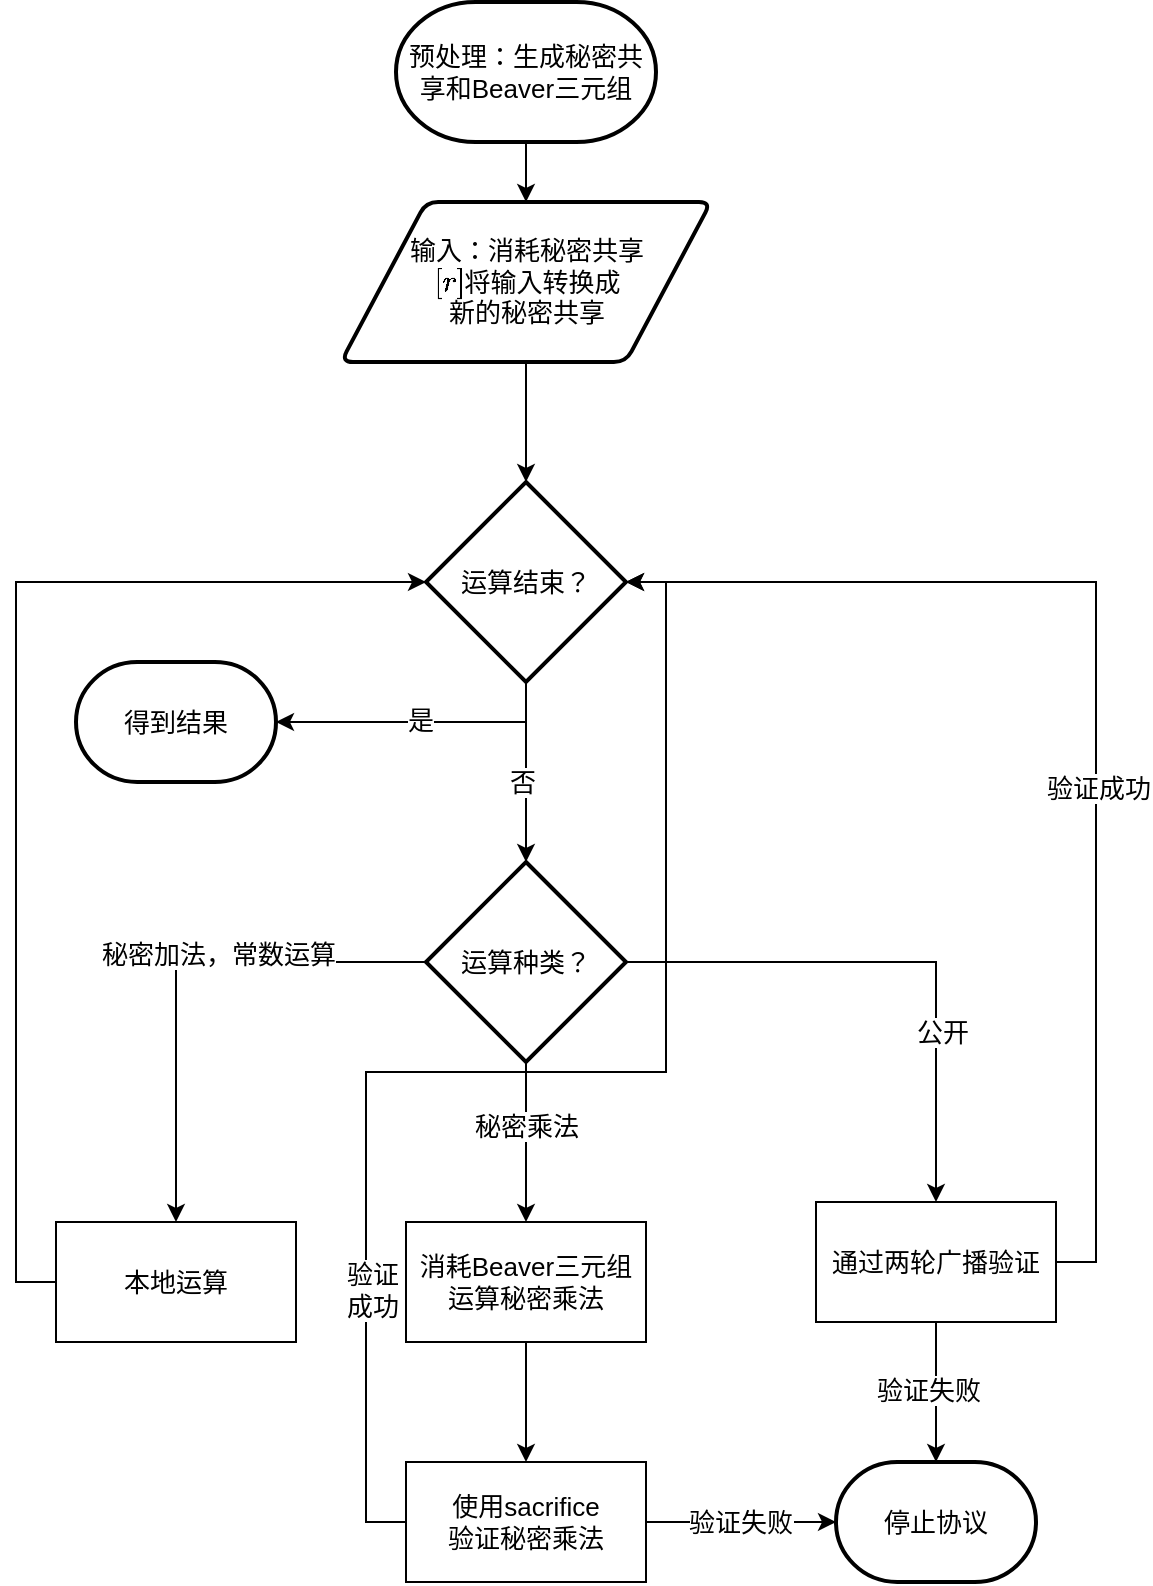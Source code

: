 <mxfile version="14.7.1" type="github">
  <diagram id="C5RBs43oDa-KdzZeNtuy" name="Page-1">
    <mxGraphModel dx="946" dy="536" grid="1" gridSize="10" guides="1" tooltips="1" connect="1" arrows="1" fold="1" page="1" pageScale="1" pageWidth="827" pageHeight="1169" math="1" shadow="0">
      <root>
        <mxCell id="WIyWlLk6GJQsqaUBKTNV-0" />
        <mxCell id="WIyWlLk6GJQsqaUBKTNV-1" parent="WIyWlLk6GJQsqaUBKTNV-0" />
        <mxCell id="vKn0vAI7lJOk2YTOMezV-2" style="edgeStyle=orthogonalEdgeStyle;rounded=0;orthogonalLoop=1;jettySize=auto;html=1;exitX=0.5;exitY=1;exitDx=0;exitDy=0;exitPerimeter=0;fontSize=13;" parent="WIyWlLk6GJQsqaUBKTNV-1" source="vKn0vAI7lJOk2YTOMezV-0" target="vKn0vAI7lJOk2YTOMezV-1" edge="1">
          <mxGeometry relative="1" as="geometry" />
        </mxCell>
        <mxCell id="vKn0vAI7lJOk2YTOMezV-0" value="预处理：生成秘密共享和Beaver三元组" style="strokeWidth=2;html=1;shape=mxgraph.flowchart.terminator;whiteSpace=wrap;fontSize=13;" parent="WIyWlLk6GJQsqaUBKTNV-1" vertex="1">
          <mxGeometry x="280" y="200" width="130" height="70" as="geometry" />
        </mxCell>
        <mxCell id="vKn0vAI7lJOk2YTOMezV-4" value="" style="edgeStyle=orthogonalEdgeStyle;rounded=0;orthogonalLoop=1;jettySize=auto;html=1;fontSize=13;" parent="WIyWlLk6GJQsqaUBKTNV-1" source="vKn0vAI7lJOk2YTOMezV-1" target="vKn0vAI7lJOk2YTOMezV-3" edge="1">
          <mxGeometry relative="1" as="geometry" />
        </mxCell>
        <mxCell id="vKn0vAI7lJOk2YTOMezV-1" value="输入：消耗秘密共享&lt;br&gt;\([r]\)将输入转换成&lt;br&gt;新的秘密共享" style="shape=parallelogram;html=1;strokeWidth=2;perimeter=parallelogramPerimeter;whiteSpace=wrap;rounded=1;arcSize=12;size=0.23;fontSize=13;" parent="WIyWlLk6GJQsqaUBKTNV-1" vertex="1">
          <mxGeometry x="252.5" y="300" width="185" height="80" as="geometry" />
        </mxCell>
        <mxCell id="vKn0vAI7lJOk2YTOMezV-37" style="edgeStyle=orthogonalEdgeStyle;rounded=0;orthogonalLoop=1;jettySize=auto;html=1;exitX=0.5;exitY=1;exitDx=0;exitDy=0;exitPerimeter=0;fontSize=13;" parent="WIyWlLk6GJQsqaUBKTNV-1" source="vKn0vAI7lJOk2YTOMezV-3" target="vKn0vAI7lJOk2YTOMezV-34" edge="1">
          <mxGeometry relative="1" as="geometry" />
        </mxCell>
        <mxCell id="vKn0vAI7lJOk2YTOMezV-38" value="是" style="edgeLabel;html=1;align=center;verticalAlign=middle;resizable=0;points=[];fontSize=13;" parent="vKn0vAI7lJOk2YTOMezV-37" vertex="1" connectable="0">
          <mxGeometry x="0.007" y="-1" relative="1" as="geometry">
            <mxPoint as="offset" />
          </mxGeometry>
        </mxCell>
        <mxCell id="vKn0vAI7lJOk2YTOMezV-42" style="edgeStyle=orthogonalEdgeStyle;rounded=0;orthogonalLoop=1;jettySize=auto;html=1;exitX=0.5;exitY=1;exitDx=0;exitDy=0;exitPerimeter=0;fontSize=13;" parent="WIyWlLk6GJQsqaUBKTNV-1" source="vKn0vAI7lJOk2YTOMezV-3" target="vKn0vAI7lJOk2YTOMezV-6" edge="1">
          <mxGeometry relative="1" as="geometry" />
        </mxCell>
        <mxCell id="vKn0vAI7lJOk2YTOMezV-43" value="否" style="edgeLabel;html=1;align=center;verticalAlign=middle;resizable=0;points=[];fontSize=13;" parent="vKn0vAI7lJOk2YTOMezV-42" vertex="1" connectable="0">
          <mxGeometry x="0.1" y="-2" relative="1" as="geometry">
            <mxPoint as="offset" />
          </mxGeometry>
        </mxCell>
        <mxCell id="vKn0vAI7lJOk2YTOMezV-3" value="运算结束？" style="strokeWidth=2;html=1;shape=mxgraph.flowchart.decision;whiteSpace=wrap;fontSize=13;" parent="WIyWlLk6GJQsqaUBKTNV-1" vertex="1">
          <mxGeometry x="295" y="440" width="100" height="100" as="geometry" />
        </mxCell>
        <mxCell id="vKn0vAI7lJOk2YTOMezV-10" style="edgeStyle=orthogonalEdgeStyle;rounded=0;orthogonalLoop=1;jettySize=auto;html=1;exitX=0;exitY=0.5;exitDx=0;exitDy=0;exitPerimeter=0;entryX=0.5;entryY=0;entryDx=0;entryDy=0;fontSize=13;" parent="WIyWlLk6GJQsqaUBKTNV-1" source="vKn0vAI7lJOk2YTOMezV-6" target="vKn0vAI7lJOk2YTOMezV-7" edge="1">
          <mxGeometry relative="1" as="geometry" />
        </mxCell>
        <mxCell id="vKn0vAI7lJOk2YTOMezV-11" value="秘密加法，常数运算" style="edgeLabel;html=1;align=center;verticalAlign=middle;resizable=0;points=[];fontSize=13;" parent="vKn0vAI7lJOk2YTOMezV-10" vertex="1" connectable="0">
          <mxGeometry x="-0.18" y="-4" relative="1" as="geometry">
            <mxPoint as="offset" />
          </mxGeometry>
        </mxCell>
        <mxCell id="vKn0vAI7lJOk2YTOMezV-12" style="edgeStyle=orthogonalEdgeStyle;rounded=0;orthogonalLoop=1;jettySize=auto;html=1;exitX=0.5;exitY=1;exitDx=0;exitDy=0;exitPerimeter=0;fontSize=13;" parent="WIyWlLk6GJQsqaUBKTNV-1" source="vKn0vAI7lJOk2YTOMezV-6" target="vKn0vAI7lJOk2YTOMezV-8" edge="1">
          <mxGeometry relative="1" as="geometry" />
        </mxCell>
        <mxCell id="vKn0vAI7lJOk2YTOMezV-13" value="秘密乘法" style="edgeLabel;html=1;align=center;verticalAlign=middle;resizable=0;points=[];fontSize=13;" parent="vKn0vAI7lJOk2YTOMezV-12" vertex="1" connectable="0">
          <mxGeometry x="-0.2" relative="1" as="geometry">
            <mxPoint as="offset" />
          </mxGeometry>
        </mxCell>
        <mxCell id="vKn0vAI7lJOk2YTOMezV-14" style="edgeStyle=orthogonalEdgeStyle;rounded=0;orthogonalLoop=1;jettySize=auto;html=1;exitX=1;exitY=0.5;exitDx=0;exitDy=0;exitPerimeter=0;entryX=0.5;entryY=0;entryDx=0;entryDy=0;fontSize=13;" parent="WIyWlLk6GJQsqaUBKTNV-1" source="vKn0vAI7lJOk2YTOMezV-6" target="vKn0vAI7lJOk2YTOMezV-9" edge="1">
          <mxGeometry relative="1" as="geometry" />
        </mxCell>
        <mxCell id="vKn0vAI7lJOk2YTOMezV-15" value="公开" style="edgeLabel;html=1;align=center;verticalAlign=middle;resizable=0;points=[];fontSize=13;" parent="vKn0vAI7lJOk2YTOMezV-14" vertex="1" connectable="0">
          <mxGeometry x="0.38" y="3" relative="1" as="geometry">
            <mxPoint as="offset" />
          </mxGeometry>
        </mxCell>
        <mxCell id="vKn0vAI7lJOk2YTOMezV-6" value="运算种类？" style="strokeWidth=2;html=1;shape=mxgraph.flowchart.decision;whiteSpace=wrap;fontSize=13;" parent="WIyWlLk6GJQsqaUBKTNV-1" vertex="1">
          <mxGeometry x="295" y="630" width="100" height="100" as="geometry" />
        </mxCell>
        <mxCell id="vKn0vAI7lJOk2YTOMezV-23" style="edgeStyle=orthogonalEdgeStyle;rounded=0;orthogonalLoop=1;jettySize=auto;html=1;exitX=0;exitY=0.5;exitDx=0;exitDy=0;entryX=0;entryY=0.5;entryDx=0;entryDy=0;entryPerimeter=0;fontSize=13;" parent="WIyWlLk6GJQsqaUBKTNV-1" source="vKn0vAI7lJOk2YTOMezV-7" target="vKn0vAI7lJOk2YTOMezV-3" edge="1">
          <mxGeometry relative="1" as="geometry" />
        </mxCell>
        <mxCell id="vKn0vAI7lJOk2YTOMezV-7" value="本地运算" style="rounded=0;whiteSpace=wrap;html=1;fontSize=13;" parent="WIyWlLk6GJQsqaUBKTNV-1" vertex="1">
          <mxGeometry x="110" y="810" width="120" height="60" as="geometry" />
        </mxCell>
        <mxCell id="vKn0vAI7lJOk2YTOMezV-16" style="edgeStyle=orthogonalEdgeStyle;rounded=0;orthogonalLoop=1;jettySize=auto;html=1;exitX=0.5;exitY=1;exitDx=0;exitDy=0;fontSize=13;" parent="WIyWlLk6GJQsqaUBKTNV-1" source="vKn0vAI7lJOk2YTOMezV-8" edge="1">
          <mxGeometry relative="1" as="geometry">
            <mxPoint x="345" y="850" as="targetPoint" />
          </mxGeometry>
        </mxCell>
        <mxCell id="vKn0vAI7lJOk2YTOMezV-41" style="edgeStyle=orthogonalEdgeStyle;rounded=0;orthogonalLoop=1;jettySize=auto;html=1;exitX=0.5;exitY=1;exitDx=0;exitDy=0;fontSize=13;" parent="WIyWlLk6GJQsqaUBKTNV-1" source="vKn0vAI7lJOk2YTOMezV-8" target="vKn0vAI7lJOk2YTOMezV-17" edge="1">
          <mxGeometry relative="1" as="geometry" />
        </mxCell>
        <mxCell id="vKn0vAI7lJOk2YTOMezV-8" value="消耗Beaver三元组运算秘密乘法" style="rounded=0;whiteSpace=wrap;html=1;fontSize=13;" parent="WIyWlLk6GJQsqaUBKTNV-1" vertex="1">
          <mxGeometry x="285" y="810" width="120" height="60" as="geometry" />
        </mxCell>
        <mxCell id="vKn0vAI7lJOk2YTOMezV-21" style="edgeStyle=orthogonalEdgeStyle;rounded=0;orthogonalLoop=1;jettySize=auto;html=1;exitX=0.5;exitY=1;exitDx=0;exitDy=0;fontSize=13;" parent="WIyWlLk6GJQsqaUBKTNV-1" source="vKn0vAI7lJOk2YTOMezV-9" target="vKn0vAI7lJOk2YTOMezV-18" edge="1">
          <mxGeometry relative="1" as="geometry" />
        </mxCell>
        <mxCell id="vKn0vAI7lJOk2YTOMezV-22" value="验证失败" style="edgeLabel;html=1;align=center;verticalAlign=middle;resizable=0;points=[];fontSize=13;" parent="vKn0vAI7lJOk2YTOMezV-21" vertex="1" connectable="0">
          <mxGeometry x="-0.04" y="-4" relative="1" as="geometry">
            <mxPoint as="offset" />
          </mxGeometry>
        </mxCell>
        <mxCell id="vKn0vAI7lJOk2YTOMezV-27" style="edgeStyle=orthogonalEdgeStyle;rounded=0;orthogonalLoop=1;jettySize=auto;html=1;exitX=1;exitY=0.5;exitDx=0;exitDy=0;entryX=1;entryY=0.5;entryDx=0;entryDy=0;entryPerimeter=0;fontSize=13;" parent="WIyWlLk6GJQsqaUBKTNV-1" source="vKn0vAI7lJOk2YTOMezV-9" target="vKn0vAI7lJOk2YTOMezV-3" edge="1">
          <mxGeometry relative="1" as="geometry">
            <mxPoint x="480" y="500" as="targetPoint" />
          </mxGeometry>
        </mxCell>
        <mxCell id="vKn0vAI7lJOk2YTOMezV-28" value="验证成功" style="edgeLabel;html=1;align=center;verticalAlign=middle;resizable=0;points=[];fontSize=13;" parent="vKn0vAI7lJOk2YTOMezV-27" vertex="1" connectable="0">
          <mxGeometry x="-0.135" y="-1" relative="1" as="geometry">
            <mxPoint as="offset" />
          </mxGeometry>
        </mxCell>
        <mxCell id="vKn0vAI7lJOk2YTOMezV-9" value="通过两轮广播验证" style="rounded=0;whiteSpace=wrap;html=1;fontSize=13;" parent="WIyWlLk6GJQsqaUBKTNV-1" vertex="1">
          <mxGeometry x="490" y="800" width="120" height="60" as="geometry" />
        </mxCell>
        <mxCell id="vKn0vAI7lJOk2YTOMezV-19" style="edgeStyle=orthogonalEdgeStyle;rounded=0;orthogonalLoop=1;jettySize=auto;html=1;exitX=1;exitY=0.5;exitDx=0;exitDy=0;fontSize=13;" parent="WIyWlLk6GJQsqaUBKTNV-1" source="vKn0vAI7lJOk2YTOMezV-17" target="vKn0vAI7lJOk2YTOMezV-18" edge="1">
          <mxGeometry relative="1" as="geometry" />
        </mxCell>
        <mxCell id="vKn0vAI7lJOk2YTOMezV-20" value="验证失败" style="edgeLabel;html=1;align=center;verticalAlign=middle;resizable=0;points=[];fontSize=13;" parent="vKn0vAI7lJOk2YTOMezV-19" vertex="1" connectable="0">
          <mxGeometry x="-0.012" relative="1" as="geometry">
            <mxPoint as="offset" />
          </mxGeometry>
        </mxCell>
        <mxCell id="vKn0vAI7lJOk2YTOMezV-24" style="edgeStyle=orthogonalEdgeStyle;rounded=0;orthogonalLoop=1;jettySize=auto;html=1;exitX=0;exitY=0.5;exitDx=0;exitDy=0;entryX=1;entryY=0.5;entryDx=0;entryDy=0;entryPerimeter=0;fontSize=13;" parent="WIyWlLk6GJQsqaUBKTNV-1" source="vKn0vAI7lJOk2YTOMezV-17" target="vKn0vAI7lJOk2YTOMezV-3" edge="1">
          <mxGeometry relative="1" as="geometry" />
        </mxCell>
        <mxCell id="vKn0vAI7lJOk2YTOMezV-25" value="验证&lt;br style=&quot;font-size: 13px;&quot;&gt;成功" style="edgeLabel;html=1;align=center;verticalAlign=middle;resizable=0;points=[];fontSize=13;" parent="vKn0vAI7lJOk2YTOMezV-24" vertex="1" connectable="0">
          <mxGeometry x="-0.586" y="-3" relative="1" as="geometry">
            <mxPoint as="offset" />
          </mxGeometry>
        </mxCell>
        <mxCell id="vKn0vAI7lJOk2YTOMezV-17" value="使用sacrifice&lt;br style=&quot;font-size: 13px;&quot;&gt;验证秘密乘法" style="rounded=0;whiteSpace=wrap;html=1;fontSize=13;" parent="WIyWlLk6GJQsqaUBKTNV-1" vertex="1">
          <mxGeometry x="285" y="930" width="120" height="60" as="geometry" />
        </mxCell>
        <mxCell id="vKn0vAI7lJOk2YTOMezV-18" value="停止协议" style="strokeWidth=2;html=1;shape=mxgraph.flowchart.terminator;whiteSpace=wrap;fontSize=13;" parent="WIyWlLk6GJQsqaUBKTNV-1" vertex="1">
          <mxGeometry x="500" y="930" width="100" height="60" as="geometry" />
        </mxCell>
        <mxCell id="vKn0vAI7lJOk2YTOMezV-34" value="得到结果" style="strokeWidth=2;html=1;shape=mxgraph.flowchart.terminator;whiteSpace=wrap;fontSize=13;" parent="WIyWlLk6GJQsqaUBKTNV-1" vertex="1">
          <mxGeometry x="120" y="530" width="100" height="60" as="geometry" />
        </mxCell>
      </root>
    </mxGraphModel>
  </diagram>
</mxfile>
